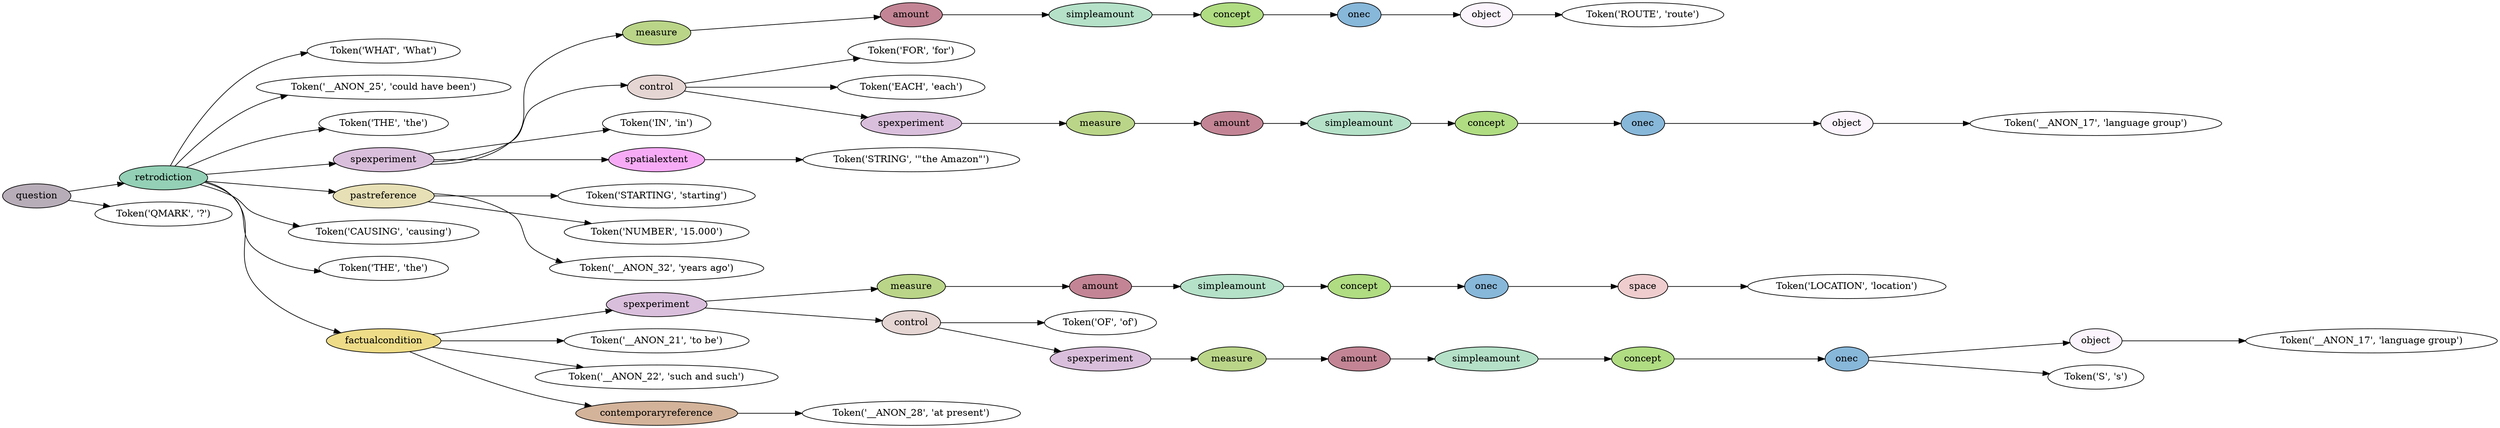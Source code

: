 digraph G {
rankdir=LR;
0 [label="Token('WHAT', 'What')"];
1 [label="Token('__ANON_25', 'could have been')"];
2 [label="Token('THE', 'the')"];
3 [label="Token('ROUTE', 'route')"];
4 [fillcolor="#fbf4fd", label=object, style=filled];
4 -> 3;
5 [fillcolor="#87b7d9", label=onec, style=filled];
5 -> 4;
6 [fillcolor="#b0dc82", label=concept, style=filled];
6 -> 5;
7 [fillcolor="#b4e1c8", label=simpleamount, style=filled];
7 -> 6;
8 [fillcolor="#c38595", label=amount, style=filled];
8 -> 7;
9 [fillcolor="#bad588", label=measure, style=filled];
9 -> 8;
10 [label="Token('FOR', 'for')"];
11 [label="Token('EACH', 'each')"];
12 [label="Token('__ANON_17', 'language group')"];
13 [fillcolor="#fbf4fd", label=object, style=filled];
13 -> 12;
14 [fillcolor="#87b7d9", label=onec, style=filled];
14 -> 13;
15 [fillcolor="#b0dc82", label=concept, style=filled];
15 -> 14;
16 [fillcolor="#b4e1c8", label=simpleamount, style=filled];
16 -> 15;
17 [fillcolor="#c38595", label=amount, style=filled];
17 -> 16;
18 [fillcolor="#bad588", label=measure, style=filled];
18 -> 17;
19 [fillcolor="#dabfdc", label=spexperiment, style=filled];
19 -> 18;
20 [fillcolor="#e5d5d3", label=control, style=filled];
20 -> 10;
20 -> 11;
20 -> 19;
21 [label="Token('IN', 'in')"];
22 [label="Token('STRING', '\"the Amazon\"')"];
23 [fillcolor="#f7abf6", label=spatialextent, style=filled];
23 -> 22;
24 [fillcolor="#dabfdc", label=spexperiment, style=filled];
24 -> 9;
24 -> 20;
24 -> 21;
24 -> 23;
25 [label="Token('STARTING', 'starting')"];
26 [label="Token('NUMBER', '15.000')"];
27 [label="Token('__ANON_32', 'years ago')"];
28 [fillcolor="#e7e0b6", label=pastreference, style=filled];
28 -> 25;
28 -> 26;
28 -> 27;
29 [label="Token('CAUSING', 'causing')"];
30 [label="Token('THE', 'the')"];
31 [label="Token('LOCATION', 'location')"];
32 [fillcolor="#efcdce", label=space, style=filled];
32 -> 31;
33 [fillcolor="#87b7d9", label=onec, style=filled];
33 -> 32;
34 [fillcolor="#b0dc82", label=concept, style=filled];
34 -> 33;
35 [fillcolor="#b4e1c8", label=simpleamount, style=filled];
35 -> 34;
36 [fillcolor="#c38595", label=amount, style=filled];
36 -> 35;
37 [fillcolor="#bad588", label=measure, style=filled];
37 -> 36;
38 [label="Token('OF', 'of')"];
39 [label="Token('__ANON_17', 'language group')"];
40 [fillcolor="#fbf4fd", label=object, style=filled];
40 -> 39;
41 [label="Token('S', 's')"];
42 [fillcolor="#87b7d9", label=onec, style=filled];
42 -> 40;
42 -> 41;
43 [fillcolor="#b0dc82", label=concept, style=filled];
43 -> 42;
44 [fillcolor="#b4e1c8", label=simpleamount, style=filled];
44 -> 43;
45 [fillcolor="#c38595", label=amount, style=filled];
45 -> 44;
46 [fillcolor="#bad588", label=measure, style=filled];
46 -> 45;
47 [fillcolor="#dabfdc", label=spexperiment, style=filled];
47 -> 46;
48 [fillcolor="#e5d5d3", label=control, style=filled];
48 -> 38;
48 -> 47;
49 [fillcolor="#dabfdc", label=spexperiment, style=filled];
49 -> 37;
49 -> 48;
50 [label="Token('__ANON_21', 'to be')"];
51 [label="Token('__ANON_22', 'such and such')"];
52 [label="Token('__ANON_28', 'at present')"];
53 [fillcolor="#d3b39a", label=contemporaryreference, style=filled];
53 -> 52;
54 [fillcolor="#eedc88", label=factualcondition, style=filled];
54 -> 49;
54 -> 50;
54 -> 51;
54 -> 53;
55 [fillcolor="#93d0b5", label=retrodiction, style=filled];
55 -> 0;
55 -> 1;
55 -> 2;
55 -> 24;
55 -> 28;
55 -> 29;
55 -> 30;
55 -> 54;
56 [label="Token('QMARK', '?')"];
57 [fillcolor="#b7adb8", label=question, style=filled];
57 -> 55;
57 -> 56;
}
